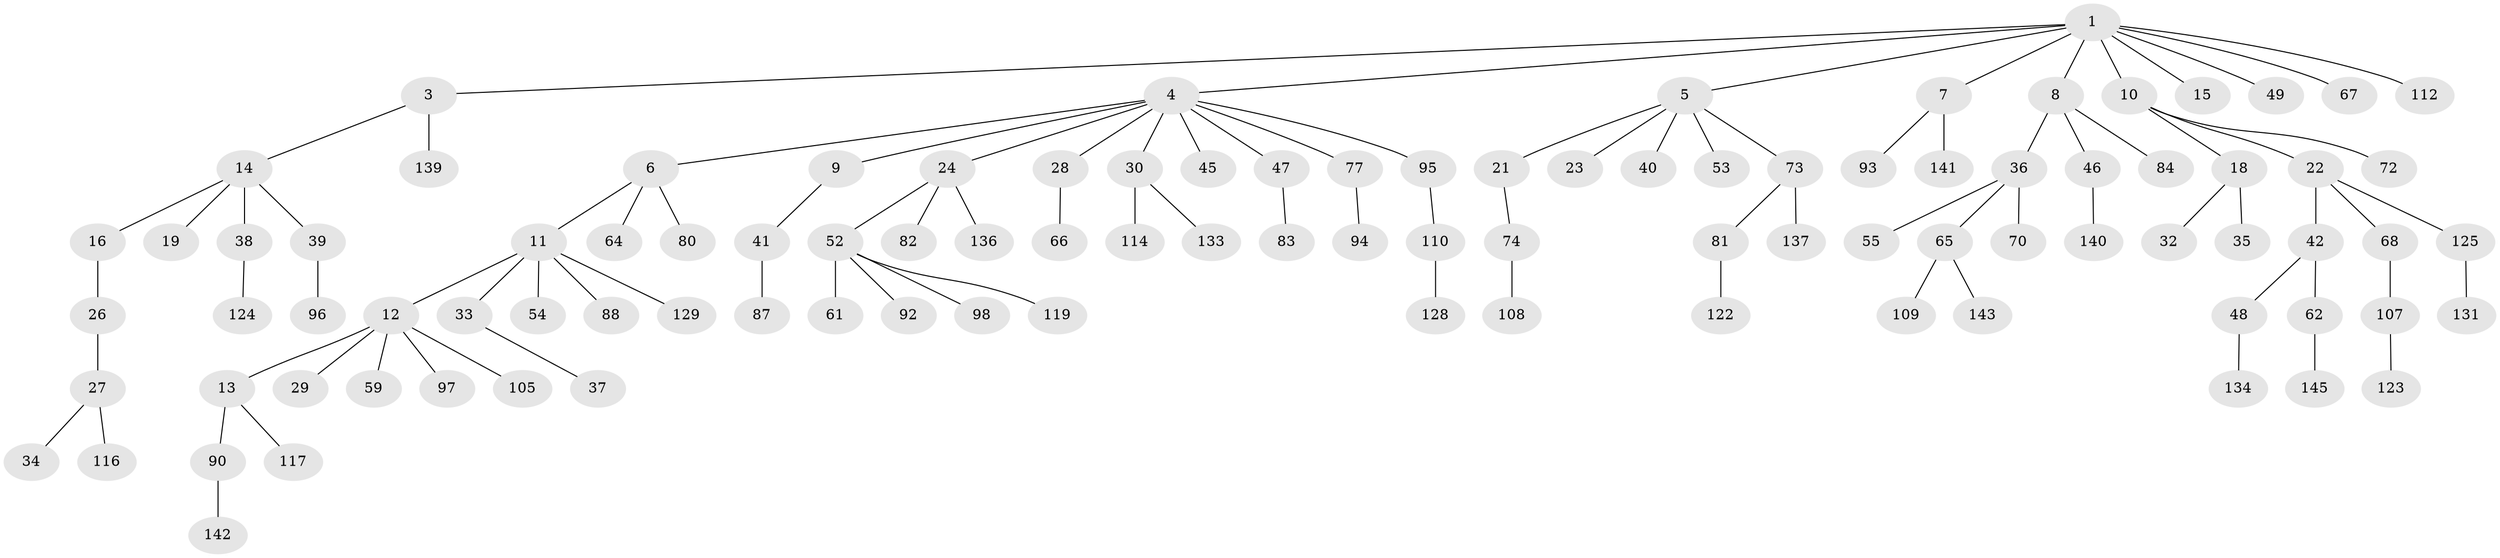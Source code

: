 // Generated by graph-tools (version 1.1) at 2025/24/03/03/25 07:24:08]
// undirected, 101 vertices, 100 edges
graph export_dot {
graph [start="1"]
  node [color=gray90,style=filled];
  1 [super="+2"];
  3;
  4 [super="+17"];
  5 [super="+20"];
  6 [super="+79"];
  7 [super="+75"];
  8 [super="+115"];
  9 [super="+126"];
  10;
  11 [super="+31"];
  12 [super="+43"];
  13 [super="+57"];
  14 [super="+69"];
  15;
  16 [super="+138"];
  18 [super="+25"];
  19 [super="+132"];
  21;
  22 [super="+60"];
  23 [super="+102"];
  24 [super="+85"];
  26;
  27 [super="+44"];
  28;
  29 [super="+76"];
  30 [super="+58"];
  32 [super="+50"];
  33;
  34;
  35;
  36;
  37;
  38 [super="+78"];
  39;
  40 [super="+130"];
  41 [super="+127"];
  42 [super="+51"];
  45;
  46 [super="+63"];
  47 [super="+56"];
  48;
  49;
  52 [super="+71"];
  53 [super="+118"];
  54;
  55;
  59 [super="+86"];
  61 [super="+103"];
  62;
  64;
  65 [super="+99"];
  66 [super="+111"];
  67;
  68 [super="+100"];
  70 [super="+135"];
  72 [super="+89"];
  73 [super="+104"];
  74 [super="+101"];
  77;
  80;
  81 [super="+91"];
  82;
  83;
  84;
  87;
  88;
  90;
  92;
  93;
  94;
  95 [super="+144"];
  96 [super="+106"];
  97;
  98 [super="+120"];
  105;
  107 [super="+121"];
  108;
  109;
  110 [super="+113"];
  112;
  114;
  116;
  117;
  119;
  122;
  123;
  124;
  125;
  128;
  129;
  131;
  133;
  134;
  136;
  137;
  139;
  140;
  141;
  142;
  143;
  145;
  1 -- 8;
  1 -- 3;
  1 -- 4;
  1 -- 5;
  1 -- 67;
  1 -- 7;
  1 -- 10;
  1 -- 15;
  1 -- 112;
  1 -- 49;
  3 -- 14;
  3 -- 139;
  4 -- 6;
  4 -- 9;
  4 -- 30;
  4 -- 45;
  4 -- 47;
  4 -- 24;
  4 -- 28;
  4 -- 77;
  4 -- 95;
  5 -- 21;
  5 -- 40;
  5 -- 53;
  5 -- 73;
  5 -- 23;
  6 -- 11;
  6 -- 64;
  6 -- 80;
  7 -- 93;
  7 -- 141;
  8 -- 36;
  8 -- 46;
  8 -- 84;
  9 -- 41;
  10 -- 18;
  10 -- 22;
  10 -- 72;
  11 -- 12;
  11 -- 54;
  11 -- 88;
  11 -- 33;
  11 -- 129;
  12 -- 13;
  12 -- 29;
  12 -- 97;
  12 -- 105;
  12 -- 59;
  13 -- 117;
  13 -- 90;
  14 -- 16;
  14 -- 19;
  14 -- 38;
  14 -- 39;
  16 -- 26;
  18 -- 35;
  18 -- 32;
  21 -- 74;
  22 -- 42;
  22 -- 68;
  22 -- 125;
  24 -- 52;
  24 -- 82;
  24 -- 136;
  26 -- 27;
  27 -- 34;
  27 -- 116;
  28 -- 66;
  30 -- 133;
  30 -- 114;
  33 -- 37;
  36 -- 55;
  36 -- 65;
  36 -- 70;
  38 -- 124;
  39 -- 96;
  41 -- 87;
  42 -- 48;
  42 -- 62;
  46 -- 140;
  47 -- 83;
  48 -- 134;
  52 -- 61;
  52 -- 92;
  52 -- 119;
  52 -- 98;
  62 -- 145;
  65 -- 109;
  65 -- 143;
  68 -- 107;
  73 -- 81;
  73 -- 137;
  74 -- 108;
  77 -- 94;
  81 -- 122;
  90 -- 142;
  95 -- 110;
  107 -- 123;
  110 -- 128;
  125 -- 131;
}
